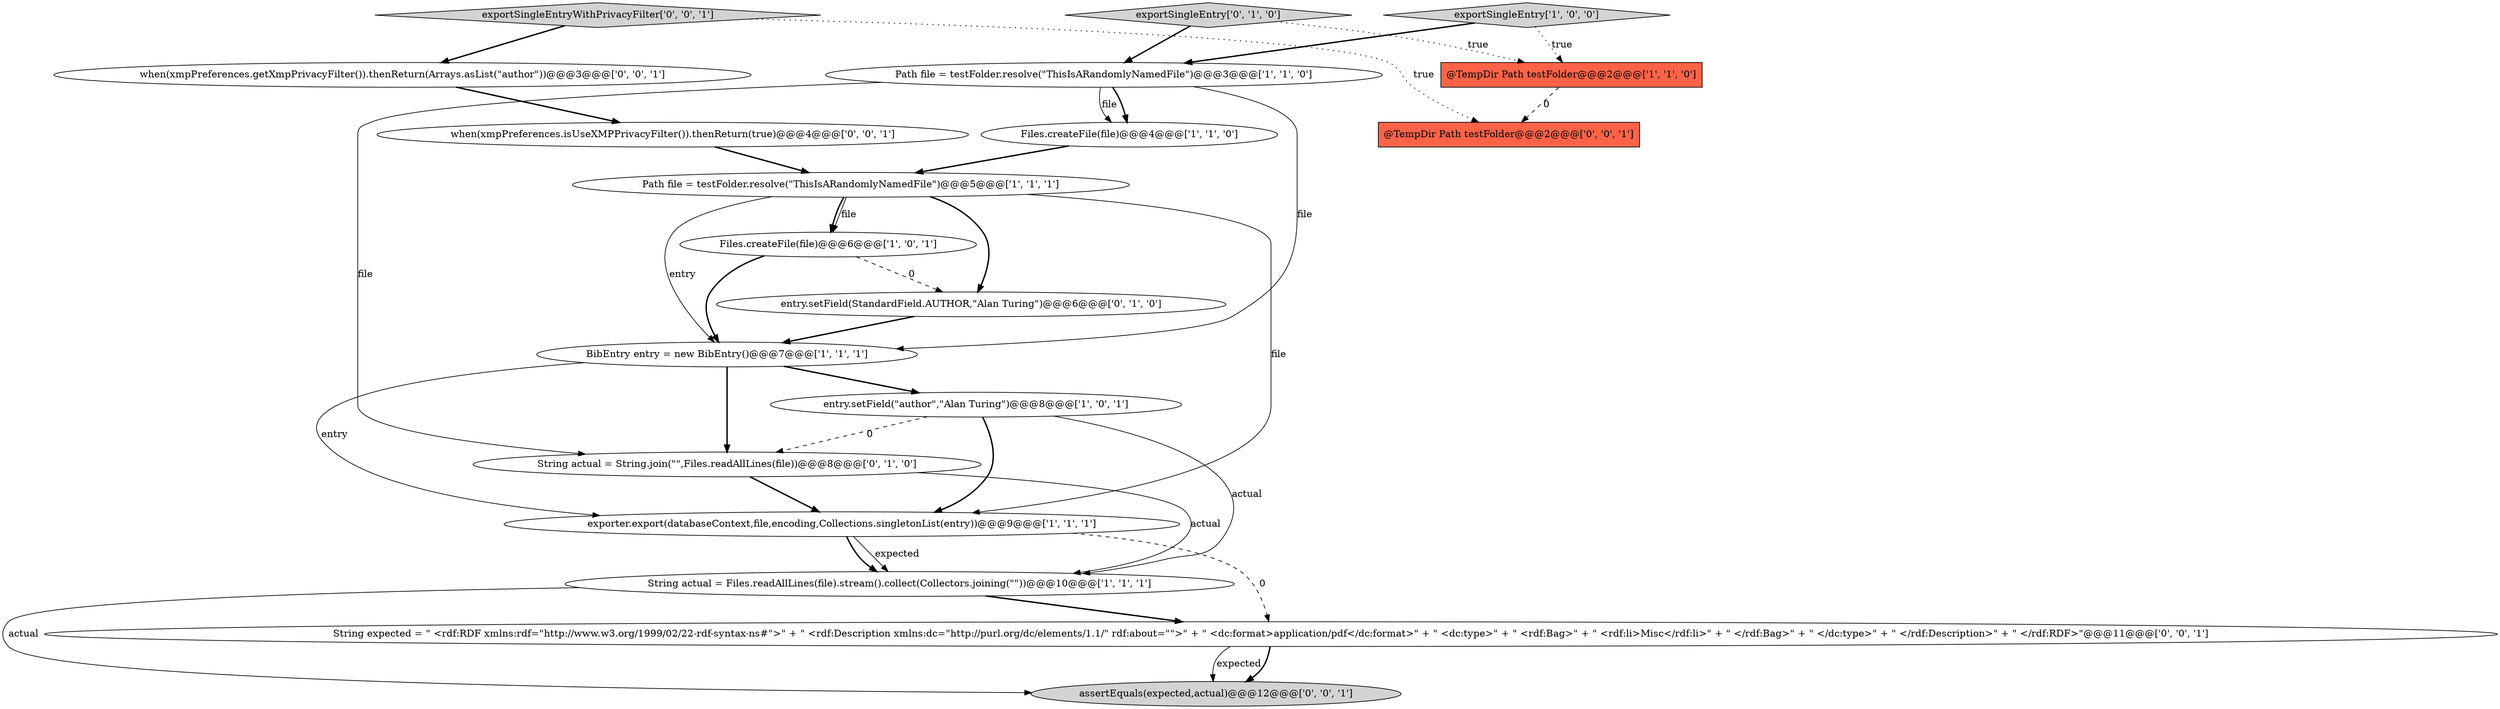 digraph {
5 [style = filled, label = "Path file = testFolder.resolve(\"ThisIsARandomlyNamedFile\")@@@3@@@['1', '1', '0']", fillcolor = white, shape = ellipse image = "AAA0AAABBB1BBB"];
10 [style = filled, label = "String actual = String.join(\"\",Files.readAllLines(file))@@@8@@@['0', '1', '0']", fillcolor = white, shape = ellipse image = "AAA1AAABBB2BBB"];
12 [style = filled, label = "entry.setField(StandardField.AUTHOR,\"Alan Turing\")@@@6@@@['0', '1', '0']", fillcolor = white, shape = ellipse image = "AAA1AAABBB2BBB"];
9 [style = filled, label = "Files.createFile(file)@@@4@@@['1', '1', '0']", fillcolor = white, shape = ellipse image = "AAA0AAABBB1BBB"];
17 [style = filled, label = "String expected = \" <rdf:RDF xmlns:rdf=\"http://www.w3.org/1999/02/22-rdf-syntax-ns#\">\" + \" <rdf:Description xmlns:dc=\"http://purl.org/dc/elements/1.1/\" rdf:about=\"\">\" + \" <dc:format>application/pdf</dc:format>\" + \" <dc:type>\" + \" <rdf:Bag>\" + \" <rdf:li>Misc</rdf:li>\" + \" </rdf:Bag>\" + \" </dc:type>\" + \" </rdf:Description>\" + \" </rdf:RDF>\"@@@11@@@['0', '0', '1']", fillcolor = white, shape = ellipse image = "AAA0AAABBB3BBB"];
8 [style = filled, label = "exporter.export(databaseContext,file,encoding,Collections.singletonList(entry))@@@9@@@['1', '1', '1']", fillcolor = white, shape = ellipse image = "AAA0AAABBB1BBB"];
13 [style = filled, label = "assertEquals(expected,actual)@@@12@@@['0', '0', '1']", fillcolor = lightgray, shape = ellipse image = "AAA0AAABBB3BBB"];
11 [style = filled, label = "exportSingleEntry['0', '1', '0']", fillcolor = lightgray, shape = diamond image = "AAA0AAABBB2BBB"];
4 [style = filled, label = "exportSingleEntry['1', '0', '0']", fillcolor = lightgray, shape = diamond image = "AAA0AAABBB1BBB"];
7 [style = filled, label = "entry.setField(\"author\",\"Alan Turing\")@@@8@@@['1', '0', '1']", fillcolor = white, shape = ellipse image = "AAA0AAABBB1BBB"];
2 [style = filled, label = "@TempDir Path testFolder@@@2@@@['1', '1', '0']", fillcolor = tomato, shape = box image = "AAA0AAABBB1BBB"];
15 [style = filled, label = "when(xmpPreferences.getXmpPrivacyFilter()).thenReturn(Arrays.asList(\"author\"))@@@3@@@['0', '0', '1']", fillcolor = white, shape = ellipse image = "AAA0AAABBB3BBB"];
0 [style = filled, label = "BibEntry entry = new BibEntry()@@@7@@@['1', '1', '1']", fillcolor = white, shape = ellipse image = "AAA0AAABBB1BBB"];
18 [style = filled, label = "exportSingleEntryWithPrivacyFilter['0', '0', '1']", fillcolor = lightgray, shape = diamond image = "AAA0AAABBB3BBB"];
16 [style = filled, label = "when(xmpPreferences.isUseXMPPrivacyFilter()).thenReturn(true)@@@4@@@['0', '0', '1']", fillcolor = white, shape = ellipse image = "AAA0AAABBB3BBB"];
6 [style = filled, label = "Path file = testFolder.resolve(\"ThisIsARandomlyNamedFile\")@@@5@@@['1', '1', '1']", fillcolor = white, shape = ellipse image = "AAA0AAABBB1BBB"];
3 [style = filled, label = "String actual = Files.readAllLines(file).stream().collect(Collectors.joining(\"\"))@@@10@@@['1', '1', '1']", fillcolor = white, shape = ellipse image = "AAA0AAABBB1BBB"];
1 [style = filled, label = "Files.createFile(file)@@@6@@@['1', '0', '1']", fillcolor = white, shape = ellipse image = "AAA0AAABBB1BBB"];
14 [style = filled, label = "@TempDir Path testFolder@@@2@@@['0', '0', '1']", fillcolor = tomato, shape = box image = "AAA0AAABBB3BBB"];
12->0 [style = bold, label=""];
0->8 [style = solid, label="entry"];
11->2 [style = dotted, label="true"];
7->8 [style = bold, label=""];
3->13 [style = solid, label="actual"];
0->7 [style = bold, label=""];
10->3 [style = solid, label="actual"];
4->5 [style = bold, label=""];
10->8 [style = bold, label=""];
5->9 [style = bold, label=""];
8->3 [style = bold, label=""];
9->6 [style = bold, label=""];
7->3 [style = solid, label="actual"];
18->14 [style = dotted, label="true"];
0->10 [style = bold, label=""];
6->1 [style = solid, label="file"];
3->17 [style = bold, label=""];
6->0 [style = solid, label="entry"];
17->13 [style = solid, label="expected"];
8->3 [style = solid, label="expected"];
2->14 [style = dashed, label="0"];
17->13 [style = bold, label=""];
15->16 [style = bold, label=""];
16->6 [style = bold, label=""];
6->8 [style = solid, label="file"];
6->12 [style = bold, label=""];
5->0 [style = solid, label="file"];
5->9 [style = solid, label="file"];
5->10 [style = solid, label="file"];
1->12 [style = dashed, label="0"];
4->2 [style = dotted, label="true"];
6->1 [style = bold, label=""];
8->17 [style = dashed, label="0"];
7->10 [style = dashed, label="0"];
11->5 [style = bold, label=""];
1->0 [style = bold, label=""];
18->15 [style = bold, label=""];
}
